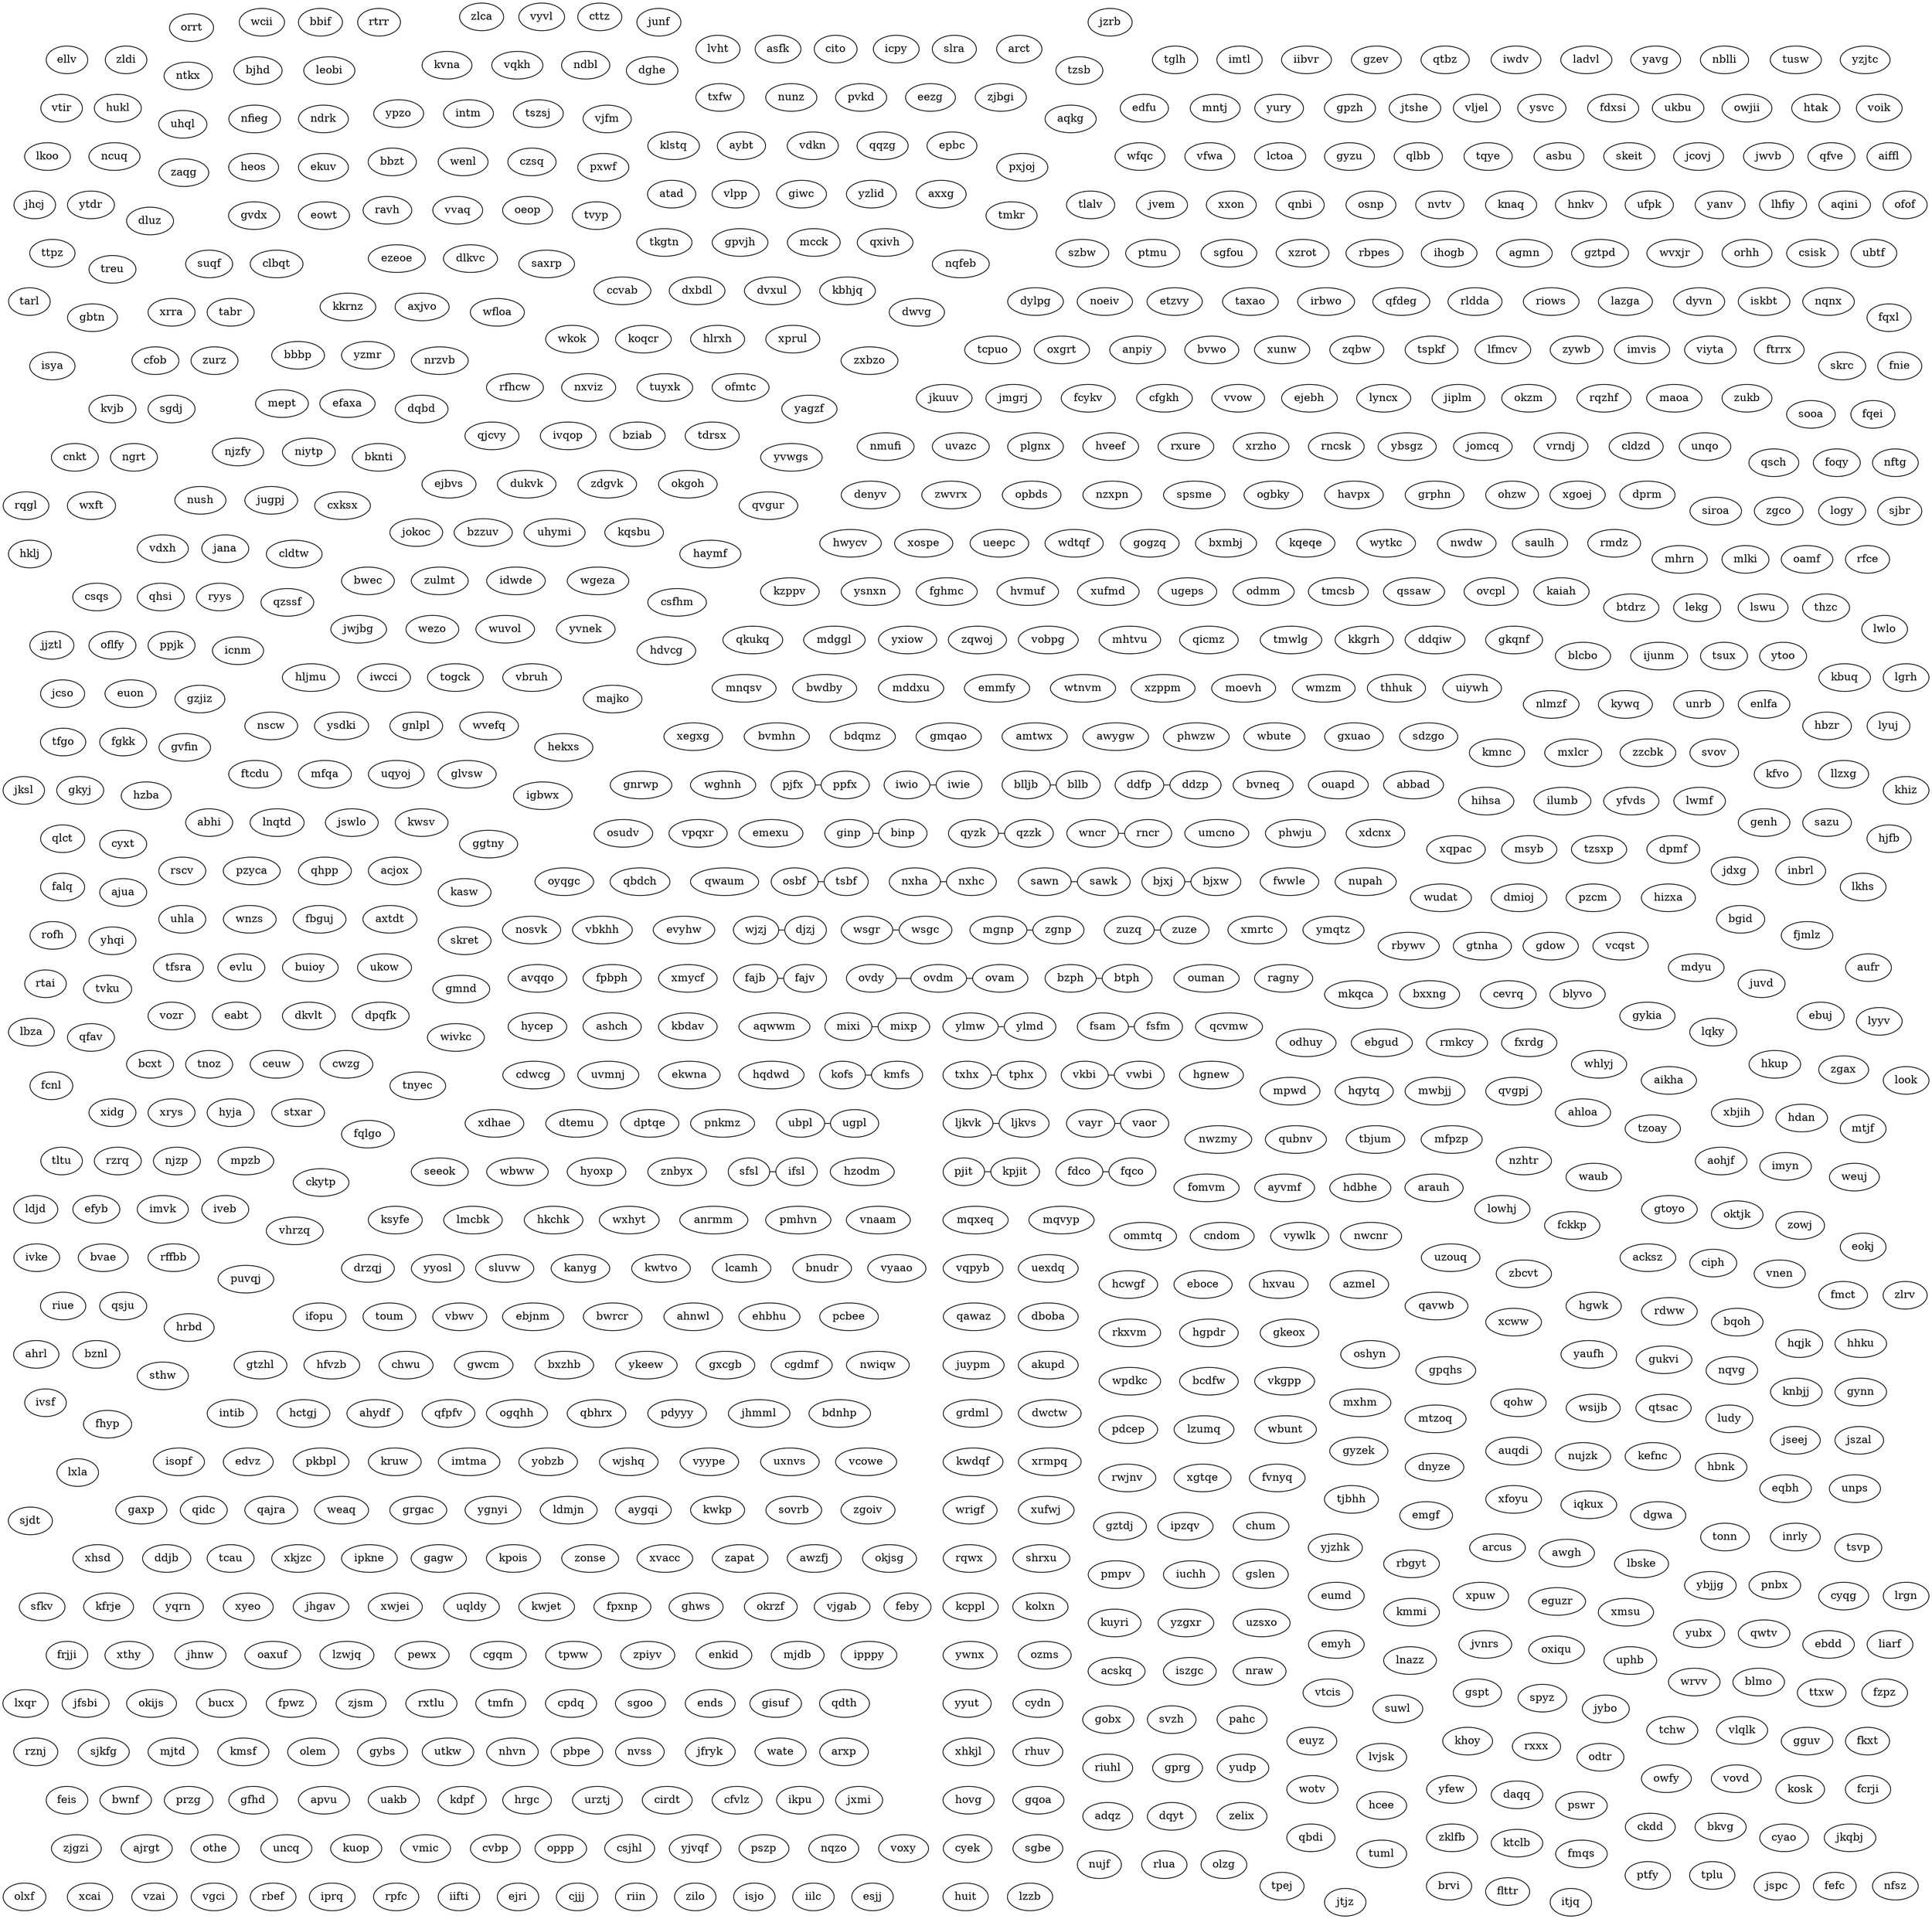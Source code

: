 strict graph {
    graph [splines=true overlap=false layout=sfdp];
rncsk
xegxg
edvz
xrzho
nxhc -- nxha
rxure
djzj -- wjzj
xyeo
wrvv
emexu
vpqxr
hveef
yubx
plgnx
xmrtc
kasw
xmycf
lxla
kbdav
skret
ekwna
uvazc
unrb
feby
dyvn
evyhw
lwmf
njzfy
hqdwd
nmufi
bllb -- blljb
gmnd
vbwv
jksl
togck
icnm
tphx -- txhx
wivkc
evlu
imtl
eabt
tglh
zldi
rwjnv
bvneq
xgtqe
hzodm
hihsa
phwzw
fcrji
znbyx
eokj
vtcis
fvnyq
gspt
lekg
unqo
ovcpl
tdrsx
intib
spyz
bziab
mtjf
wbute
hdvcg
ivqop
tabr
hyja
qjcvy
ellv
ejbvs
tmkr
tvyp
vqpyb
ybjjg
eowt
lkhs
fkxt
gvdx
uexdq
kmnc
tcau
aufr
kwtvo
ayvmf
yyut
viyta
ragny
qfpfv
lowhj
cydn
awygw
jana
oeop
amtwx
vvaq
zulmt
lcamh
iveb
rfce
jcso
seeok
gmqao
cevrq
bnudr
bdqmz
ciph
bucx
fpwz
lqky
tfgo
fwwle
yyosl
vyaao
tjbhh
tmwlg
mpwd
xfoyu
svov
siroa
vwbi -- vkbi
wezo
auqdi
qicmz
mhtvu
xcww
ravh
blljb -- bllb
qvgpj
gkqnf
zjsm
vobpg
rxtlu
tmfn
zqwoj
ohzw
cpdq
mixp -- mixi
yxiow
dmioj
qohw
yagzf
ryys
wrigf
xufwj
sgoo
dqbd
kwsv
ends
gisuf
qdth
mdggl
tnyec
suwl
jybo
qlct
yanv
falq
grgac
qkukq
rncr -- wncr
qzzk -- qyzk
ygnyi
ufpk
hbnk
ldmjn
qubnv
bvmhn
hnkv
zbcvt
knaq
iifti
nvtv
hcwgf
osnp
jokoc
aygqi
aohjf
kwkp
qnbi
xxon
jvem
tlalv
zurz
wjzj -- djzj
fomvm
sovrb
tonn
gobx
gnlpl
nzhtr
tsux
zgoiv
riue
frjji
svzh
suqf
emgf
pahc
axxg
phwju
abhi
tnoz
dptqe
binp -- ginp
yzlid
okzm
jiplm
feis
lyncx
fxrdg
nujf
eboce
ejebh
ludy
hxvau
vvow
msyb
cfgkh
vtir
fcykv
kmfs -- kofs
nqvg
vywlk
jmgrj
jkuuv
gnrwp
giwc
rlua
olzg
arct
vlpp
iwie -- iwio
atad
chwu
nush
odhuy
gztdj
qbdch
wxhyt
fqei
ouman
ipzqv
chum
gzjiz
ofmtc
tuyxk
wmzm
bqoh
nxviz
rfhcw
hgnew
qidc
saulh
uqyoj
ksyfe
osudv
csfhm
acjox
qawaz
jhnw
dboba
nlmzf
oktjk
axtdt
gdow
tchw
kruw
ymqtz
ukow
majko
vlqlk
toum
xbjih
bgid
jdxg
zukb
iwcci
fsfm -- fsam
orhh
ovam -- ovdm
fpbph
yjzhk
bwrcr
ahnwl
wncr -- rncr
hrbd
ehbhu
arcus
mlki
ilumb
zgnp -- mgnp
vrndj
dpqfk
ifsl -- sfsl
euyz
nwzmy
khoy
bknti
zaqg
kaiah
zxbzo
pcbee
ashch
gvfin
rxxx
ubtf
nrzvb
ouapd
pxjoj
awgh
tmcsb
ahydf
slra
pxwf
rqwx
fajv -- fajb
shrxu
odmm
mxlcr
sfsl -- ifsl
yzmr
qyzk -- qzzk
ylmd -- ylmw
umcno
zuze -- zuzq
rscv
ugeps
ekuv
uhla
heos
xufmd
fckkp
ipkne
tfsra
gagw
kpois
qcvmw
zonse
isopf
hvmuf
yqrn
ejri
xvacc
xhkjl
wghnh
rhuv
fghmc
zapat
ysnxn
blmo
lswu
qwaum
icpy
bwec
kzppv
cito
njzp
czsq
awzfj
uvmnj
okjsg
fqlgo
rbgyt
wenl
bbzt
vbkhh
asfk
drzqj
rkxvm
rffbb
zywb
hgpdr
gkeox
wgeza
tltu
lfmcv
pnkmz
ppfx -- pjfx
mjtd
blyvo
kmsf
qwtv
hyoxp
tspkf
lvht
olem
juvd
gxuao
gybs
zqbw
azmel
mkqca
ttpz
xgoej
xunw
genh
bvwo
ljkvs -- ljkvk
isya
enlfa
yvnek
ovdy -- ovdm
hdbhe
anpiy
lyyv
voik
iskbt
utkw
nhvn
mqxeq
oxgrt
tcpuo
jwjbg
pbpe
nvss
xrra
jfryk
kanyg
oshyn
pmpv
wate
iuchh
arxp
iqkux
nujzk
lvjsk
jwvb
hqytq
jjztl
yaufh
sgdj
ppjk
nupah
ahloa
blcbo
kkgrh
dtemu
xprul
vozr
hlrxh
koqcr
gslen
nwcnr
jcovj
tbjum
xdcnx
xrys
rofh
skeit
wkok
tsbf -- osbf
wsijb
pzcm
hgwk
waub
haymf
asbu
zuzq -- zuze
tqye
efaxa
juypm
jswlo
qlbb
gyzu
bjxw -- bjxj
cxksx
btph -- bzph
oyqgc
mqvyp
cjjj
fcnl
lctoa
whlyj
ysdki
ljkvk -- ljkvs
cwzg
vfwa
tzsxp
wfqc
ddjb
weaq
akupd
ebgud
rqzhf
ptfy
qsch
mixi -- mixp
vdxh
eumd
xpuw
bxzhb
hfvzb
vaor -- vayr
eguzr
imvk
rmdz
dwvg
wfloa
kcppl
ykeew
axjvo
anrmm
gxcgb
tplu
sthw
cgdmf
kkrnz
kolxn
mgnp -- zgnp
odtr
mfqa
nwiqw
qhpp
fzpz
wytkc
ckytp
riuhl
kqeqe
hekxs
bxmbj
gogzq
pkbpl
wdtqf
kpjit -- pjit
pnbx
lwlo
gprg
jhgav
vnen
hkup
ftrrx
fbguj
epbc
qhsi
ifopu
yudp
sawk -- sawn
qqzg
kfvo
vcqst
xwjei
vdkn
uqldy
ueepc
aybt
pmhvn
kwjet
zgco
fsam -- fsfm
ugpl -- ubpl
xospe
fpxnp
lkoo
ghws
vayr -- vaor
okrzf
klstq
vjgab
hwycv
hkchk
cfob
eqbh
imyn
wpdkc
bcdfw
kmmi
okijs
owfy
kywq
ytoo
lhfiy
vovd
xmsu
vkgpp
lazga
thhuk
dluz
kqsbu
uhymi
igbwx
rtai
riows
rldda
hzba
qfdeg
irbwo
wsgc -- wsgr
taxao
etzvy
liarf
kofs -- kmfs
rbywv
bcxt
hjfb
noeiv
inrly
pjfx -- ppfx
avqqo
jseej
dylpg
gaxp
wotv
hljmu
hycep
knbjj
lyuj
ivsf
fqxl
vbruh
yfvds
btdrz
vnaam
yfew
abbad
aiffl
sfkv
buioy
niytp
dkvlt
fqco -- fdco
riin
inbrl
kosk
zilo
kuyri
tpej
yzgxr
brvi
uzsxo
ddzp -- ddfp
hqjk
zowj
cldzd
uhql
hdan
daqq
aqkg
qssaw
gguv
kbhjq
jspc
cdwcg
ngrt
fjmlz
dvxul
oamf
moevh
vjfm
ebjnm
mxhm
dxbdl
nosvk
qvgur
xzppm
grdml
ccvab
dwctw
lbske
ndrk
idwde
nfieg
euon
fefc
xthy
hovg
hctgj
bxxng
gqoa
sooa
tszsj
wbww
txhx -- tphx
csisk
intm
ypzo
nfsz
bwnf
przg
acksz
fgkk
zzcbk
gfhd
wtnvm
apvu
nftg
sdzgo
uakb
kdpf
bbbp
ddfp -- ddzp
emmfy
imvis
cldtw
ogqhh
qbhrx
pdyyy
jhmml
hrgc
cyxt
urztj
isjo
osbf -- tsbf
stxar
wsgr -- wsgc
gykia
vhrzq
bdnhp
grphn
dprm
ajua
xkjzc
havpx
qsju
cirdt
cfvlz
ikpu
mtzoq
emyh
jxmi
orrt
mddxu
hcee
qavwb
arauh
pswr
kefnc
htak
owjii
mwbjj
iwio -- iwie
qzssf
ukbu
fdxsi
ldjd
jvnrs
ogbky
tzoay
bjxj -- bjxw
ysvc
ijunm
vljel
spsme
jtshe
gpzh
yury
mntj
nzxpn
dgwa
opbds
zwvrx
edfu
oxiqu
hukl
ivke
ddqiw
ahrl
ovdm -- ovdy
ovdm -- ovam
ttxw
gukvi
ncuq
mept
rzrq
nqfeb
ebuj
saxrp
treu
iilc
lnqtd
ginp -- binp
adqz
denyv
clbqt
fajb -- fajv
dqyt
bwdby
kvjb
rznj
oflfy
zelix
ceuw
wuvol
zjbgi
ebdd
ywnx
eezg
qtsac
pvkd
sazu
hbzr
mnqsv
rdww
gtoyo
nxha -- nxhc
wudat
pdcep
hizxa
yhqi
nunz
txfw
lzumq
ozms
dlkvc
flttr
wbunt
gpqhs
okgoh
sjbr
tvku
ezeoe
jugpj
xidg
fhyp
kfrje
thzc
nqnx
bvae
nscw
jhcj
fnie
sjkfg
ckdd
zdgvk
dukvk
jzrb
bkvg
sluvw
oaxuf
junf
lzwjq
qfve
uzouq
pewx
cgqm
mfpzp
csqs
ylmw -- ylmd
xhsd
cyqg
zgax
xdhae
tpww
llzxg
foqy
vkbi -- vwbi
fmct
qajra
gbtn
aqwwm
rtrr
wxft
zpiyv
bbif
efyb
wcii
bzph -- btph
xqpac
kbuq
hklj
bznl
sawn -- sawk
enkid
logy
aikha
lbza
mjdb
skrc
ipppy
aqini
qbdi
sjdt
rmkcy
zklfb
lnazz
uphb
wvefq
ggtny
dpmf
gwcm
cyao
ytdr
wvxjr
qfav
ntkx
gztpd
nwdw
jkqbj
agmn
unps
bzzuv
weuj
gyzek
uiywh
jfsbi
ktclb
tzsb
yvwgs
dghe
huit
lmcbk
lzzb
esjj
ihogb
rbpes
leobi
bjhd
pjit -- kpjit
cyek
kwdqf
xzrot
gkyj
lrgn
sgbe
tarl
ndbl
sgfou
vqkh
zlrv
tsvp
jszal
kvna
ommtq
ptmu
maoa
gynn
zjgzi
ajrgt
othe
uncq
imtma
yobzb
kuop
szbw
wjshq
acskq
look
vmic
mhrn
gtzhl
khiz
cvbp
lgrh
ofof
cttz
xrmpq
vyvl
cndom
hhku
oppp
csjhl
iszgc
nraw
zlca
yjvqf
rqgl
lxqr
pszp
vyype
nqzo
qxivh
voxy
mcck
uxnvs
vcowe
tuml
yzjtc
gpvjh
fdco -- fqco
tkgtn
tusw
olxf
ftcdu
dnyze
nblli
xcai
yavg
vzai
jtjz
vgci
pzyca
ladvl
jomcq
iwdv
wnzs
rbef
mdyu
qtbz
iprq
mpzb
cnkt
itjq
glvsw
fmqs
gtnha
gzev
rpfc
puvqj
ubpl -- ugpl
ybsgz
iibvr
}
